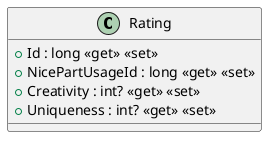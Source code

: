 @startuml
class Rating {
    + Id : long <<get>> <<set>>
    + NicePartUsageId : long <<get>> <<set>>
    + Creativity : int? <<get>> <<set>>
    + Uniqueness : int? <<get>> <<set>>
}
@enduml

